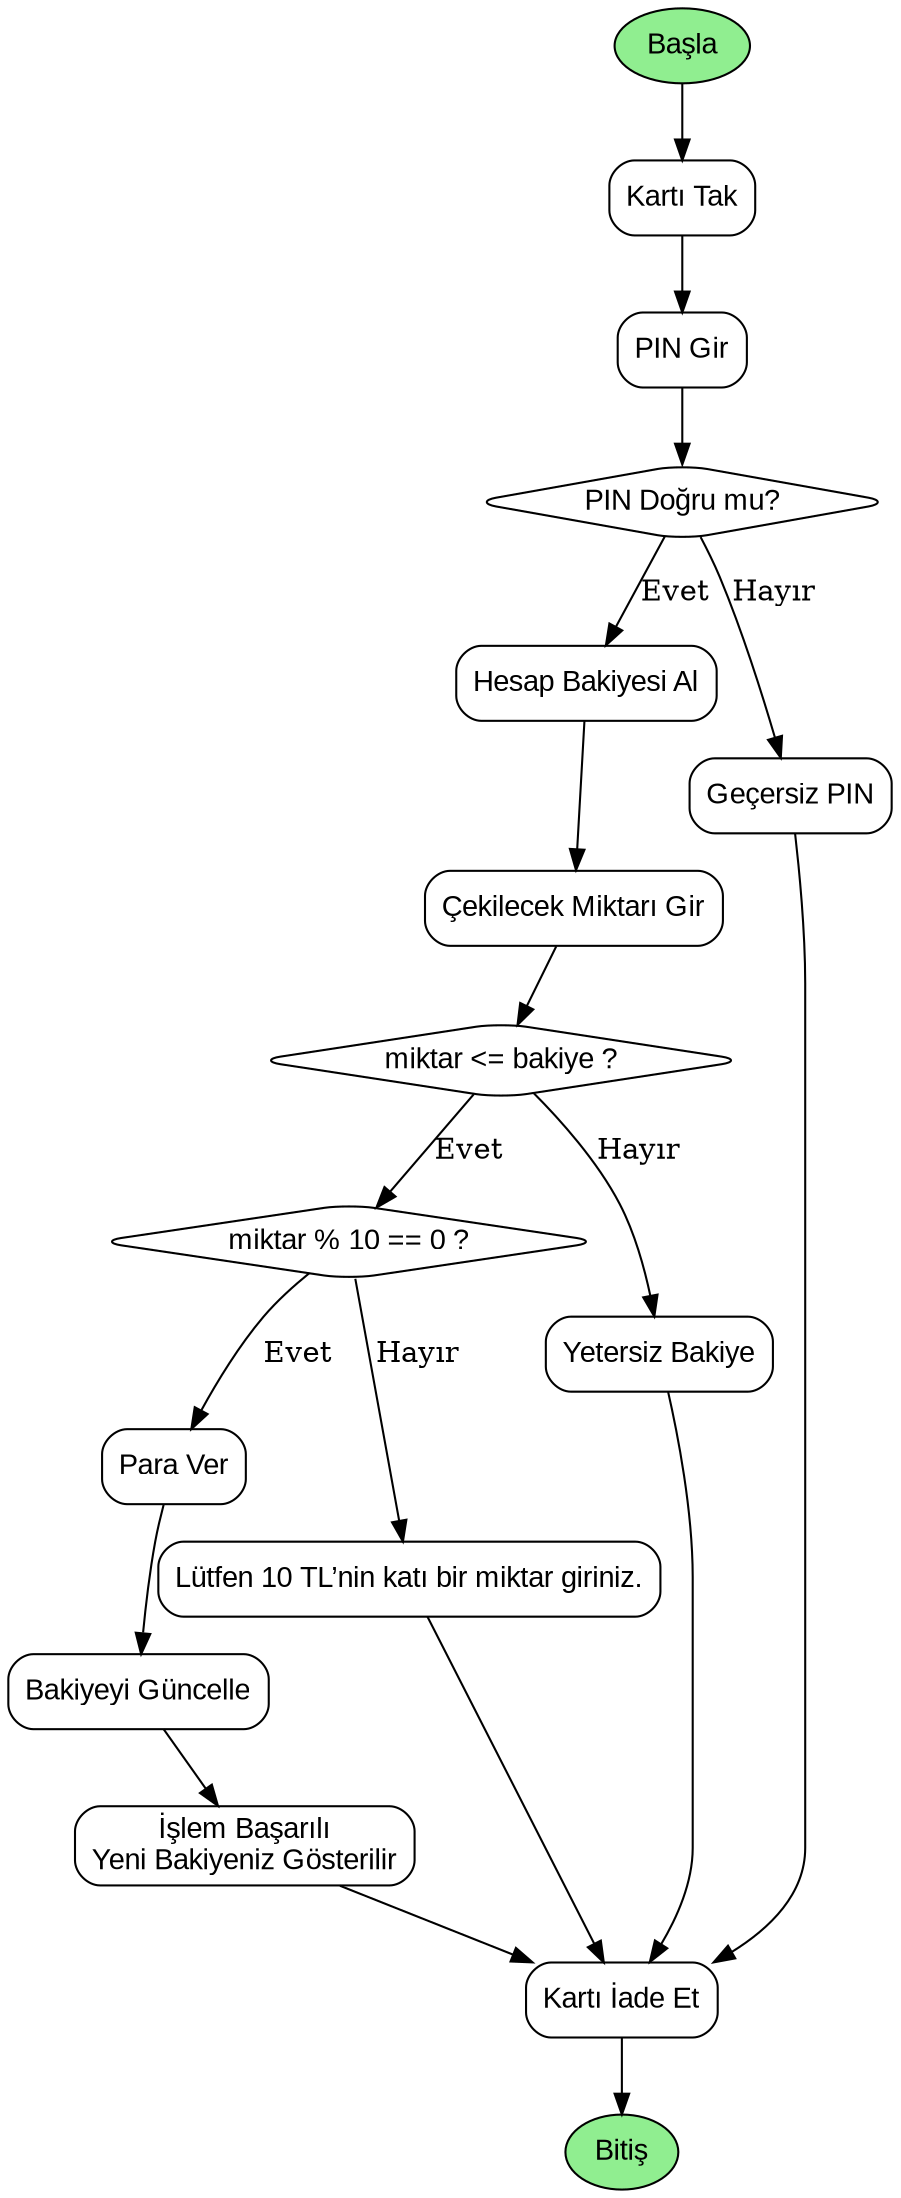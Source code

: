 digraph ATM_Para_Cekme {
    rankdir=TB;
    node [shape=rectangle, style=rounded, fontname="Arial"];

    Start [label="Başla", shape=ellipse, style=filled, fillcolor=lightgreen];
    InsertCard [label="Kartı Tak"];
    EnterPIN [label="PIN Gir"];
    VerifyPIN [label="PIN Doğru mu?", shape=diamond];
    GetBalance [label="Hesap Bakiyesi Al"];
    EnterAmount [label="Çekilecek Miktarı Gir"];
    CheckBalance [label="miktar <= bakiye ?", shape=diamond];
    CheckMultiple [label="miktar % 10 == 0 ?", shape=diamond];
    DispenseCash [label="Para Ver"];
    UpdateBalance [label="Bakiyeyi Güncelle"];
    SuccessMsg [label="İşlem Başarılı\nYeni Bakiyeniz Gösterilir"];
    NotMultiple [label="Lütfen 10 TL’nin katı bir miktar giriniz."];
    Insufficient [label="Yetersiz Bakiye"];
    WrongPIN [label="Geçersiz PIN"];
    ReturnCard [label="Kartı İade Et"];
    End [label="Bitiş", shape=ellipse, style=filled, fillcolor=lightgreen];

    // Akış bağlantıları
    Start -> InsertCard -> EnterPIN -> VerifyPIN;
    VerifyPIN -> GetBalance [label="Evet"];
    VerifyPIN -> WrongPIN [label="Hayır"];
    GetBalance -> EnterAmount -> CheckBalance;
    CheckBalance -> CheckMultiple [label="Evet"];
    CheckBalance -> Insufficient [label="Hayır"];
    CheckMultiple -> DispenseCash [label="Evet"];
    CheckMultiple -> NotMultiple [label="Hayır"];
    DispenseCash -> UpdateBalance -> SuccessMsg -> ReturnCard;
    NotMultiple -> ReturnCard;
    Insufficient -> ReturnCard;
    WrongPIN -> ReturnCard;
    ReturnCard -> End;
}
